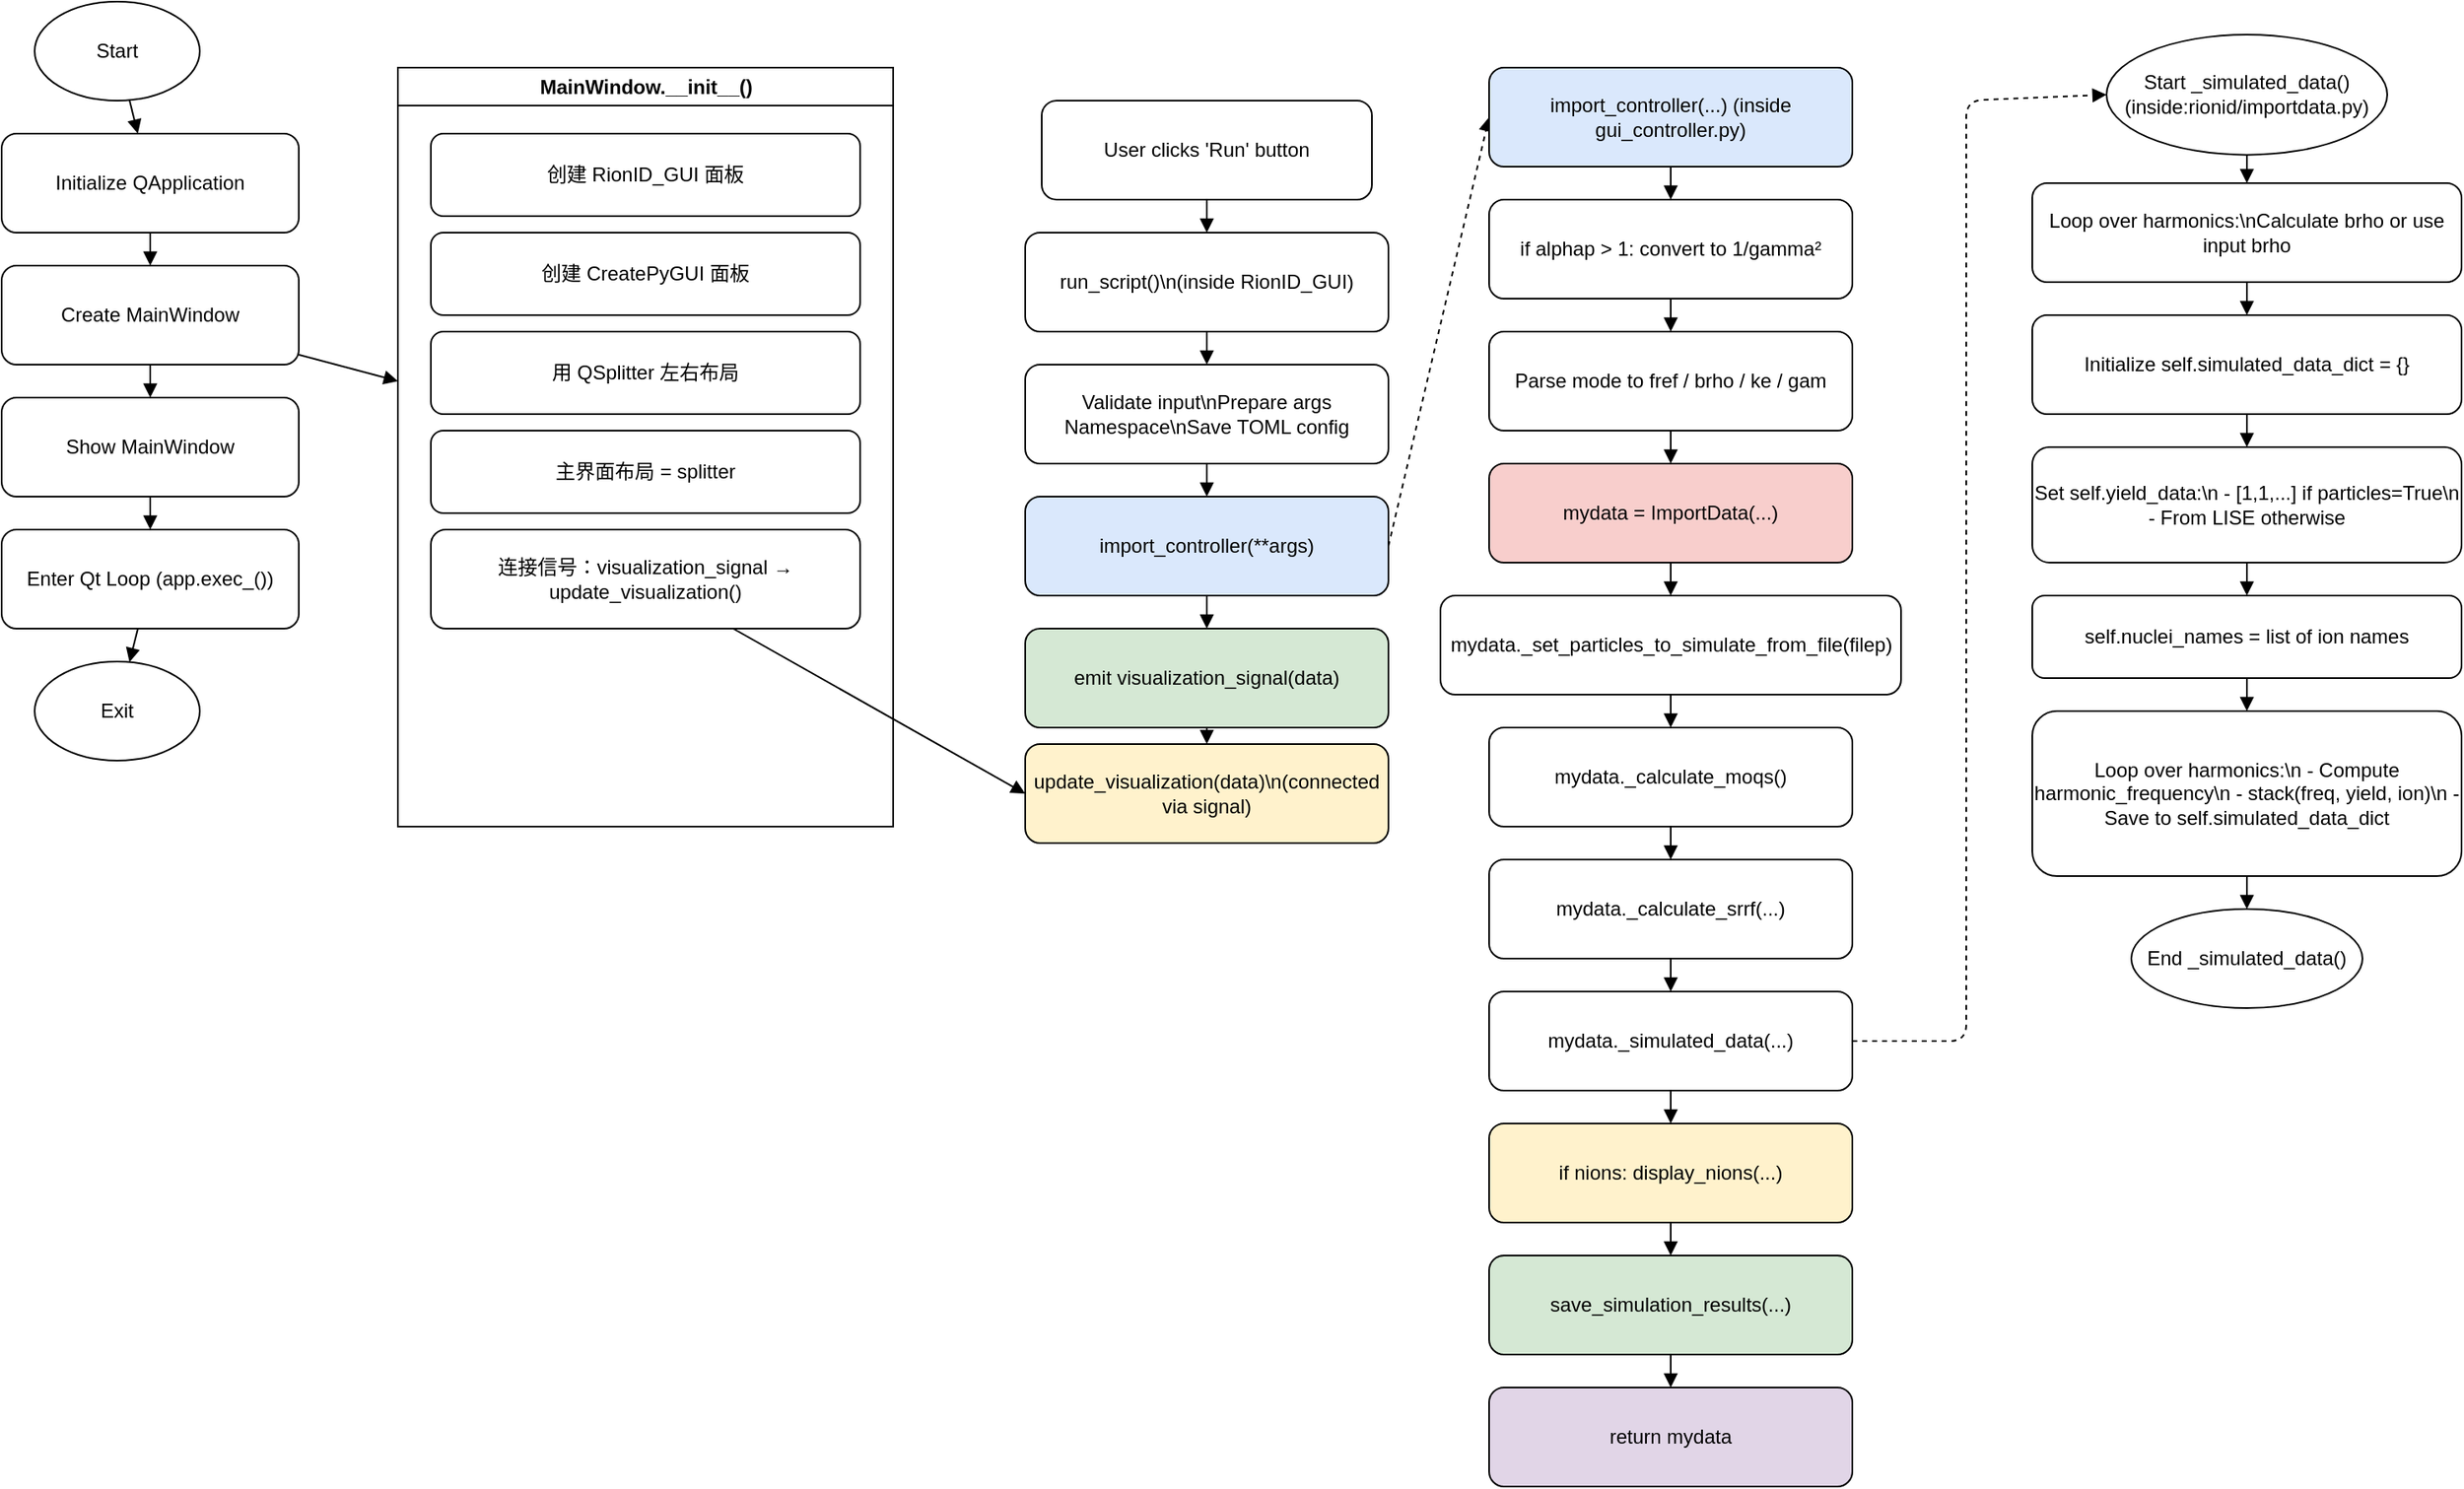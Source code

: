 <mxfile version="26.1.3">
  <diagram name="main()" id="aO4VV1BkPGHHD6uGdVux">
    <mxGraphModel dx="1177" dy="527" grid="1" gridSize="10" guides="1" tooltips="1" connect="1" arrows="1" fold="1" page="1" pageScale="1" pageWidth="827" pageHeight="1169" math="0" shadow="0">
      <root>
        <mxCell id="0" />
        <mxCell id="1" parent="0" />
        <mxCell id="AuoDzLXZq2x2FkoKTNY2-32" value="Start" style="ellipse;whiteSpace=wrap;html=1;" vertex="1" parent="1">
          <mxGeometry x="100" y="20" width="100" height="60" as="geometry" />
        </mxCell>
        <mxCell id="AuoDzLXZq2x2FkoKTNY2-33" value="Initialize QApplication" style="rounded=1;whiteSpace=wrap;html=1;" vertex="1" parent="1">
          <mxGeometry x="80" y="100" width="180" height="60" as="geometry" />
        </mxCell>
        <mxCell id="AuoDzLXZq2x2FkoKTNY2-34" value="Create MainWindow" style="rounded=1;whiteSpace=wrap;html=1;" vertex="1" parent="1">
          <mxGeometry x="80" y="180" width="180" height="60" as="geometry" />
        </mxCell>
        <mxCell id="AuoDzLXZq2x2FkoKTNY2-35" value="Show MainWindow" style="rounded=1;whiteSpace=wrap;html=1;" vertex="1" parent="1">
          <mxGeometry x="80" y="260" width="180" height="60" as="geometry" />
        </mxCell>
        <mxCell id="AuoDzLXZq2x2FkoKTNY2-36" value="Enter Qt Loop (app.exec_())" style="rounded=1;whiteSpace=wrap;html=1;" vertex="1" parent="1">
          <mxGeometry x="80" y="340" width="180" height="60" as="geometry" />
        </mxCell>
        <mxCell id="AuoDzLXZq2x2FkoKTNY2-37" value="Exit" style="ellipse;whiteSpace=wrap;html=1;" vertex="1" parent="1">
          <mxGeometry x="100" y="420" width="100" height="60" as="geometry" />
        </mxCell>
        <mxCell id="AuoDzLXZq2x2FkoKTNY2-38" value="MainWindow.__init__()" style="swimlane;html=1;" vertex="1" parent="1">
          <mxGeometry x="320" y="60" width="300" height="460" as="geometry" />
        </mxCell>
        <mxCell id="AuoDzLXZq2x2FkoKTNY2-39" value="创建 RionID_GUI 面板" style="rounded=1;whiteSpace=wrap;html=1;" vertex="1" parent="AuoDzLXZq2x2FkoKTNY2-38">
          <mxGeometry x="20" y="40" width="260" height="50" as="geometry" />
        </mxCell>
        <mxCell id="AuoDzLXZq2x2FkoKTNY2-40" value="创建 CreatePyGUI 面板" style="rounded=1;whiteSpace=wrap;html=1;" vertex="1" parent="AuoDzLXZq2x2FkoKTNY2-38">
          <mxGeometry x="20" y="100" width="260" height="50" as="geometry" />
        </mxCell>
        <mxCell id="AuoDzLXZq2x2FkoKTNY2-41" value="用 QSplitter 左右布局" style="rounded=1;whiteSpace=wrap;html=1;" vertex="1" parent="AuoDzLXZq2x2FkoKTNY2-38">
          <mxGeometry x="20" y="160" width="260" height="50" as="geometry" />
        </mxCell>
        <mxCell id="AuoDzLXZq2x2FkoKTNY2-42" value="主界面布局 = splitter" style="rounded=1;whiteSpace=wrap;html=1;" vertex="1" parent="AuoDzLXZq2x2FkoKTNY2-38">
          <mxGeometry x="20" y="220" width="260" height="50" as="geometry" />
        </mxCell>
        <mxCell id="AuoDzLXZq2x2FkoKTNY2-43" value="连接信号：visualization_signal → update_visualization()" style="rounded=1;whiteSpace=wrap;html=1;" vertex="1" parent="AuoDzLXZq2x2FkoKTNY2-38">
          <mxGeometry x="20" y="280" width="260" height="60" as="geometry" />
        </mxCell>
        <mxCell id="AuoDzLXZq2x2FkoKTNY2-45" style="endArrow=block;" edge="1" parent="1" source="AuoDzLXZq2x2FkoKTNY2-32" target="AuoDzLXZq2x2FkoKTNY2-33">
          <mxGeometry relative="1" as="geometry" />
        </mxCell>
        <mxCell id="AuoDzLXZq2x2FkoKTNY2-46" style="endArrow=block;" edge="1" parent="1" source="AuoDzLXZq2x2FkoKTNY2-33" target="AuoDzLXZq2x2FkoKTNY2-34">
          <mxGeometry relative="1" as="geometry" />
        </mxCell>
        <mxCell id="AuoDzLXZq2x2FkoKTNY2-47" style="endArrow=block;" edge="1" parent="1" source="AuoDzLXZq2x2FkoKTNY2-34" target="AuoDzLXZq2x2FkoKTNY2-35">
          <mxGeometry relative="1" as="geometry" />
        </mxCell>
        <mxCell id="AuoDzLXZq2x2FkoKTNY2-48" style="endArrow=block;" edge="1" parent="1" source="AuoDzLXZq2x2FkoKTNY2-35" target="AuoDzLXZq2x2FkoKTNY2-36">
          <mxGeometry relative="1" as="geometry" />
        </mxCell>
        <mxCell id="AuoDzLXZq2x2FkoKTNY2-49" style="endArrow=block;" edge="1" parent="1" source="AuoDzLXZq2x2FkoKTNY2-36" target="AuoDzLXZq2x2FkoKTNY2-37">
          <mxGeometry relative="1" as="geometry" />
        </mxCell>
        <mxCell id="AuoDzLXZq2x2FkoKTNY2-50" style="endArrow=block;" edge="1" parent="1" source="AuoDzLXZq2x2FkoKTNY2-34" target="AuoDzLXZq2x2FkoKTNY2-38">
          <mxGeometry relative="1" as="geometry" />
        </mxCell>
        <mxCell id="AuoDzLXZq2x2FkoKTNY2-51" style="endArrow=block;entryX=0;entryY=0.5;entryDx=0;entryDy=0;" edge="1" parent="1" source="AuoDzLXZq2x2FkoKTNY2-43" target="AuoDzLXZq2x2FkoKTNY2-121">
          <mxGeometry relative="1" as="geometry">
            <mxPoint x="650" y="500" as="targetPoint" />
          </mxGeometry>
        </mxCell>
        <mxCell id="AuoDzLXZq2x2FkoKTNY2-112" value="User clicks &#39;Run&#39; button" style="rounded=1;whiteSpace=wrap;html=1;" vertex="1" parent="1">
          <mxGeometry x="710" y="80" width="200" height="60" as="geometry" />
        </mxCell>
        <mxCell id="AuoDzLXZq2x2FkoKTNY2-113" value="run_script()\n(inside RionID_GUI)" style="rounded=1;whiteSpace=wrap;html=1;fillColor=#ffffff;" vertex="1" parent="1">
          <mxGeometry x="700" y="160" width="220" height="60" as="geometry" />
        </mxCell>
        <mxCell id="AuoDzLXZq2x2FkoKTNY2-114" value="Validate input\nPrepare args Namespace\nSave TOML config" style="rounded=1;whiteSpace=wrap;html=1;fillColor=#ffffff;" vertex="1" parent="1">
          <mxGeometry x="700" y="240" width="220" height="60" as="geometry" />
        </mxCell>
        <mxCell id="AuoDzLXZq2x2FkoKTNY2-115" value="import_controller(**args)" style="rounded=1;whiteSpace=wrap;html=1;fillColor=#dae8fc;" vertex="1" parent="1">
          <mxGeometry x="700" y="320" width="220" height="60" as="geometry" />
        </mxCell>
        <mxCell id="AuoDzLXZq2x2FkoKTNY2-116" value="emit visualization_signal(data)" style="rounded=1;whiteSpace=wrap;html=1;fillColor=#d5e8d4;" vertex="1" parent="1">
          <mxGeometry x="700" y="400" width="220" height="60" as="geometry" />
        </mxCell>
        <mxCell id="AuoDzLXZq2x2FkoKTNY2-117" style="endArrow=block;" edge="1" parent="1" source="AuoDzLXZq2x2FkoKTNY2-112" target="AuoDzLXZq2x2FkoKTNY2-113">
          <mxGeometry relative="1" as="geometry" />
        </mxCell>
        <mxCell id="AuoDzLXZq2x2FkoKTNY2-118" style="endArrow=block;" edge="1" parent="1" source="AuoDzLXZq2x2FkoKTNY2-113" target="AuoDzLXZq2x2FkoKTNY2-114">
          <mxGeometry relative="1" as="geometry" />
        </mxCell>
        <mxCell id="AuoDzLXZq2x2FkoKTNY2-119" style="endArrow=block;" edge="1" parent="1" source="AuoDzLXZq2x2FkoKTNY2-114" target="AuoDzLXZq2x2FkoKTNY2-115">
          <mxGeometry relative="1" as="geometry" />
        </mxCell>
        <mxCell id="AuoDzLXZq2x2FkoKTNY2-120" style="endArrow=block;" edge="1" parent="1" source="AuoDzLXZq2x2FkoKTNY2-115" target="AuoDzLXZq2x2FkoKTNY2-116">
          <mxGeometry relative="1" as="geometry" />
        </mxCell>
        <mxCell id="AuoDzLXZq2x2FkoKTNY2-121" value="update_visualization(data)\n(connected via signal)" style="rounded=1;whiteSpace=wrap;html=1;fillColor=#fff2cc;" vertex="1" parent="1">
          <mxGeometry x="700" y="470" width="220" height="60" as="geometry" />
        </mxCell>
        <mxCell id="AuoDzLXZq2x2FkoKTNY2-122" style="endArrow=block;dashed=1;" edge="1" parent="1" source="AuoDzLXZq2x2FkoKTNY2-116" target="AuoDzLXZq2x2FkoKTNY2-121">
          <mxGeometry relative="1" as="geometry" />
        </mxCell>
        <mxCell id="AuoDzLXZq2x2FkoKTNY2-124" style="endArrow=block;dashed=1;exitX=1;exitY=0.5;exitDx=0;exitDy=0;entryX=0;entryY=0.5;entryDx=0;entryDy=0;" edge="1" parent="1" source="AuoDzLXZq2x2FkoKTNY2-115" target="AuoDzLXZq2x2FkoKTNY2-153">
          <mxGeometry relative="1" as="geometry">
            <mxPoint x="1070" y="70" as="targetPoint" />
          </mxGeometry>
        </mxCell>
        <mxCell id="AuoDzLXZq2x2FkoKTNY2-153" value="import_controller(...) (inside gui_controller.py)" style="rounded=1;whiteSpace=wrap;html=1;fillColor=#dae8fc;" vertex="1" parent="1">
          <mxGeometry x="981" y="60" width="220" height="60" as="geometry" />
        </mxCell>
        <mxCell id="AuoDzLXZq2x2FkoKTNY2-154" value="if alphap &gt; 1: convert to 1/gamma²" style="rounded=1;whiteSpace=wrap;html=1;" vertex="1" parent="1">
          <mxGeometry x="981" y="140" width="220" height="60" as="geometry" />
        </mxCell>
        <mxCell id="AuoDzLXZq2x2FkoKTNY2-155" value="Parse mode to fref / brho / ke / gam" style="rounded=1;whiteSpace=wrap;html=1;" vertex="1" parent="1">
          <mxGeometry x="981" y="220" width="220" height="60" as="geometry" />
        </mxCell>
        <mxCell id="AuoDzLXZq2x2FkoKTNY2-156" value="mydata = ImportData(...)" style="rounded=1;whiteSpace=wrap;html=1;fillColor=#f8cecc;" vertex="1" parent="1">
          <mxGeometry x="981" y="300" width="220" height="60" as="geometry" />
        </mxCell>
        <mxCell id="AuoDzLXZq2x2FkoKTNY2-157" value="mydata._set_particles_to_simulate_from_file(filep)" style="rounded=1;whiteSpace=wrap;html=1;" vertex="1" parent="1">
          <mxGeometry x="951.5" y="380" width="279" height="60" as="geometry" />
        </mxCell>
        <mxCell id="AuoDzLXZq2x2FkoKTNY2-158" value="mydata._calculate_moqs()" style="rounded=1;whiteSpace=wrap;html=1;" vertex="1" parent="1">
          <mxGeometry x="981" y="460" width="220" height="60" as="geometry" />
        </mxCell>
        <mxCell id="AuoDzLXZq2x2FkoKTNY2-159" value="mydata._calculate_srrf(...)" style="rounded=1;whiteSpace=wrap;html=1;" vertex="1" parent="1">
          <mxGeometry x="981" y="540" width="220" height="60" as="geometry" />
        </mxCell>
        <mxCell id="AuoDzLXZq2x2FkoKTNY2-160" value="mydata._simulated_data(...)" style="rounded=1;whiteSpace=wrap;html=1;" vertex="1" parent="1">
          <mxGeometry x="981" y="620" width="220" height="60" as="geometry" />
        </mxCell>
        <mxCell id="AuoDzLXZq2x2FkoKTNY2-161" value="if nions: display_nions(...)" style="rounded=1;whiteSpace=wrap;html=1;fillColor=#fff2cc;" vertex="1" parent="1">
          <mxGeometry x="981" y="700" width="220" height="60" as="geometry" />
        </mxCell>
        <mxCell id="AuoDzLXZq2x2FkoKTNY2-162" value="save_simulation_results(...)" style="rounded=1;whiteSpace=wrap;html=1;fillColor=#d5e8d4;" vertex="1" parent="1">
          <mxGeometry x="981" y="780" width="220" height="60" as="geometry" />
        </mxCell>
        <mxCell id="AuoDzLXZq2x2FkoKTNY2-163" value="return mydata" style="rounded=1;whiteSpace=wrap;html=1;fillColor=#e1d5e7;" vertex="1" parent="1">
          <mxGeometry x="981" y="860" width="220" height="60" as="geometry" />
        </mxCell>
        <mxCell id="AuoDzLXZq2x2FkoKTNY2-164" style="endArrow=block;" edge="1" parent="1" source="AuoDzLXZq2x2FkoKTNY2-153" target="AuoDzLXZq2x2FkoKTNY2-154">
          <mxGeometry relative="1" as="geometry" />
        </mxCell>
        <mxCell id="AuoDzLXZq2x2FkoKTNY2-165" style="endArrow=block;" edge="1" parent="1" source="AuoDzLXZq2x2FkoKTNY2-154" target="AuoDzLXZq2x2FkoKTNY2-155">
          <mxGeometry relative="1" as="geometry" />
        </mxCell>
        <mxCell id="AuoDzLXZq2x2FkoKTNY2-166" style="endArrow=block;" edge="1" parent="1" source="AuoDzLXZq2x2FkoKTNY2-155" target="AuoDzLXZq2x2FkoKTNY2-156">
          <mxGeometry relative="1" as="geometry" />
        </mxCell>
        <mxCell id="AuoDzLXZq2x2FkoKTNY2-167" style="endArrow=block;" edge="1" parent="1" source="AuoDzLXZq2x2FkoKTNY2-156" target="AuoDzLXZq2x2FkoKTNY2-157">
          <mxGeometry relative="1" as="geometry" />
        </mxCell>
        <mxCell id="AuoDzLXZq2x2FkoKTNY2-168" style="endArrow=block;" edge="1" parent="1" source="AuoDzLXZq2x2FkoKTNY2-157" target="AuoDzLXZq2x2FkoKTNY2-158">
          <mxGeometry relative="1" as="geometry" />
        </mxCell>
        <mxCell id="AuoDzLXZq2x2FkoKTNY2-169" style="endArrow=block;" edge="1" parent="1" source="AuoDzLXZq2x2FkoKTNY2-158" target="AuoDzLXZq2x2FkoKTNY2-159">
          <mxGeometry relative="1" as="geometry" />
        </mxCell>
        <mxCell id="AuoDzLXZq2x2FkoKTNY2-170" style="endArrow=block;" edge="1" parent="1" source="AuoDzLXZq2x2FkoKTNY2-159" target="AuoDzLXZq2x2FkoKTNY2-160">
          <mxGeometry relative="1" as="geometry" />
        </mxCell>
        <mxCell id="AuoDzLXZq2x2FkoKTNY2-171" style="endArrow=block;" edge="1" parent="1" source="AuoDzLXZq2x2FkoKTNY2-160" target="AuoDzLXZq2x2FkoKTNY2-161">
          <mxGeometry relative="1" as="geometry" />
        </mxCell>
        <mxCell id="AuoDzLXZq2x2FkoKTNY2-172" style="endArrow=block;" edge="1" parent="1" source="AuoDzLXZq2x2FkoKTNY2-161" target="AuoDzLXZq2x2FkoKTNY2-162">
          <mxGeometry relative="1" as="geometry" />
        </mxCell>
        <mxCell id="AuoDzLXZq2x2FkoKTNY2-173" style="endArrow=block;" edge="1" parent="1" source="AuoDzLXZq2x2FkoKTNY2-162" target="AuoDzLXZq2x2FkoKTNY2-163">
          <mxGeometry relative="1" as="geometry" />
        </mxCell>
        <mxCell id="AuoDzLXZq2x2FkoKTNY2-186" value="Start _simulated_data()&lt;br&gt;(inside:rionid/importdata.py)" style="ellipse;whiteSpace=wrap;html=1;aspect=fixed;" vertex="1" parent="1">
          <mxGeometry x="1355" y="40" width="170" height="72.86" as="geometry" />
        </mxCell>
        <mxCell id="AuoDzLXZq2x2FkoKTNY2-187" value="Loop over harmonics:\nCalculate brho or use input brho" style="rounded=1;whiteSpace=wrap;html=1;fillColor=#ffffff;" vertex="1" parent="1">
          <mxGeometry x="1310" y="130" width="260" height="60" as="geometry" />
        </mxCell>
        <mxCell id="AuoDzLXZq2x2FkoKTNY2-188" value="Initialize self.simulated_data_dict = {}" style="rounded=1;whiteSpace=wrap;html=1;fillColor=#ffffff;" vertex="1" parent="1">
          <mxGeometry x="1310" y="210" width="260" height="60" as="geometry" />
        </mxCell>
        <mxCell id="AuoDzLXZq2x2FkoKTNY2-189" value="Set self.yield_data:\n - [1,1,...] if particles=True\n - From LISE otherwise" style="rounded=1;whiteSpace=wrap;html=1;fillColor=#ffffff;" vertex="1" parent="1">
          <mxGeometry x="1310" y="290" width="260" height="70" as="geometry" />
        </mxCell>
        <mxCell id="AuoDzLXZq2x2FkoKTNY2-190" value="self.nuclei_names = list of ion names" style="rounded=1;whiteSpace=wrap;html=1;fillColor=#ffffff;" vertex="1" parent="1">
          <mxGeometry x="1310" y="380" width="260" height="50" as="geometry" />
        </mxCell>
        <mxCell id="AuoDzLXZq2x2FkoKTNY2-191" value="Loop over harmonics:\n - Compute harmonic_frequency\n - stack(freq, yield, ion)\n - Save to self.simulated_data_dict" style="rounded=1;whiteSpace=wrap;html=1;fillColor=#ffffff;" vertex="1" parent="1">
          <mxGeometry x="1310" y="450" width="260" height="100" as="geometry" />
        </mxCell>
        <mxCell id="AuoDzLXZq2x2FkoKTNY2-192" value="End _simulated_data()" style="ellipse;whiteSpace=wrap;html=1;aspect=fixed;" vertex="1" parent="1">
          <mxGeometry x="1370" y="570" width="140" height="60" as="geometry" />
        </mxCell>
        <mxCell id="AuoDzLXZq2x2FkoKTNY2-193" style="endArrow=block;" edge="1" parent="1" source="AuoDzLXZq2x2FkoKTNY2-186" target="AuoDzLXZq2x2FkoKTNY2-187">
          <mxGeometry relative="1" as="geometry" />
        </mxCell>
        <mxCell id="AuoDzLXZq2x2FkoKTNY2-194" style="endArrow=block;" edge="1" parent="1" source="AuoDzLXZq2x2FkoKTNY2-187" target="AuoDzLXZq2x2FkoKTNY2-188">
          <mxGeometry relative="1" as="geometry" />
        </mxCell>
        <mxCell id="AuoDzLXZq2x2FkoKTNY2-195" style="endArrow=block;" edge="1" parent="1" source="AuoDzLXZq2x2FkoKTNY2-188" target="AuoDzLXZq2x2FkoKTNY2-189">
          <mxGeometry relative="1" as="geometry" />
        </mxCell>
        <mxCell id="AuoDzLXZq2x2FkoKTNY2-196" style="endArrow=block;" edge="1" parent="1" source="AuoDzLXZq2x2FkoKTNY2-189" target="AuoDzLXZq2x2FkoKTNY2-190">
          <mxGeometry relative="1" as="geometry" />
        </mxCell>
        <mxCell id="AuoDzLXZq2x2FkoKTNY2-197" style="endArrow=block;" edge="1" parent="1" source="AuoDzLXZq2x2FkoKTNY2-190" target="AuoDzLXZq2x2FkoKTNY2-191">
          <mxGeometry relative="1" as="geometry" />
        </mxCell>
        <mxCell id="AuoDzLXZq2x2FkoKTNY2-198" style="endArrow=block;" edge="1" parent="1" source="AuoDzLXZq2x2FkoKTNY2-191" target="AuoDzLXZq2x2FkoKTNY2-192">
          <mxGeometry relative="1" as="geometry" />
        </mxCell>
        <mxCell id="AuoDzLXZq2x2FkoKTNY2-199" style="endArrow=block;dashed=1;exitX=1;exitY=0.5;exitDx=0;exitDy=0;entryX=0;entryY=0.5;entryDx=0;entryDy=0;" edge="1" parent="1" source="AuoDzLXZq2x2FkoKTNY2-160" target="AuoDzLXZq2x2FkoKTNY2-186">
          <mxGeometry relative="1" as="geometry">
            <mxPoint x="1220" y="480" as="sourcePoint" />
            <mxPoint x="1281" y="220" as="targetPoint" />
            <Array as="points">
              <mxPoint x="1270" y="650" />
              <mxPoint x="1270" y="270" />
              <mxPoint x="1270" y="80" />
            </Array>
          </mxGeometry>
        </mxCell>
      </root>
    </mxGraphModel>
  </diagram>
</mxfile>
